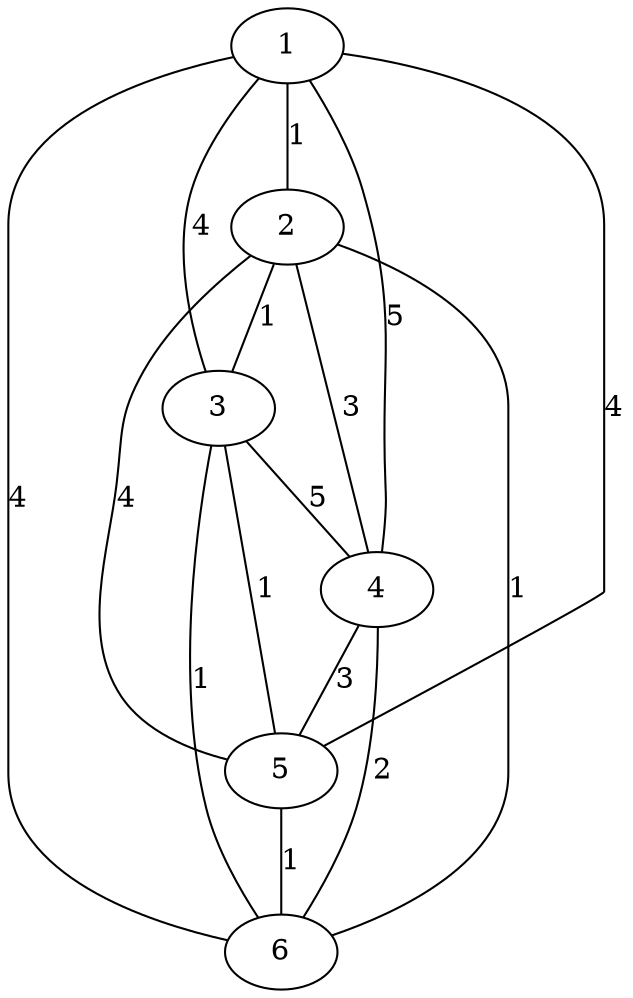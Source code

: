 graph G {
 1 -- 3 [label="4"];
 1 -- 5 [label="4"];
 1 -- 4 [label="5"];
 1 -- 6 [label="4"];
 1 -- 2 [label="1"];
 2 -- 5 [label="4"];
 2 -- 4 [label="3"];
 2 -- 6 [label="1"];
 2 -- 3 [label="1"];
 3 -- 5 [label="1"];
 3 -- 6 [label="1"];
 3 -- 4 [label="5"];
 4 -- 6 [label="2"];
 4 -- 5 [label="3"];
 5 -- 6 [label="1"];
}
